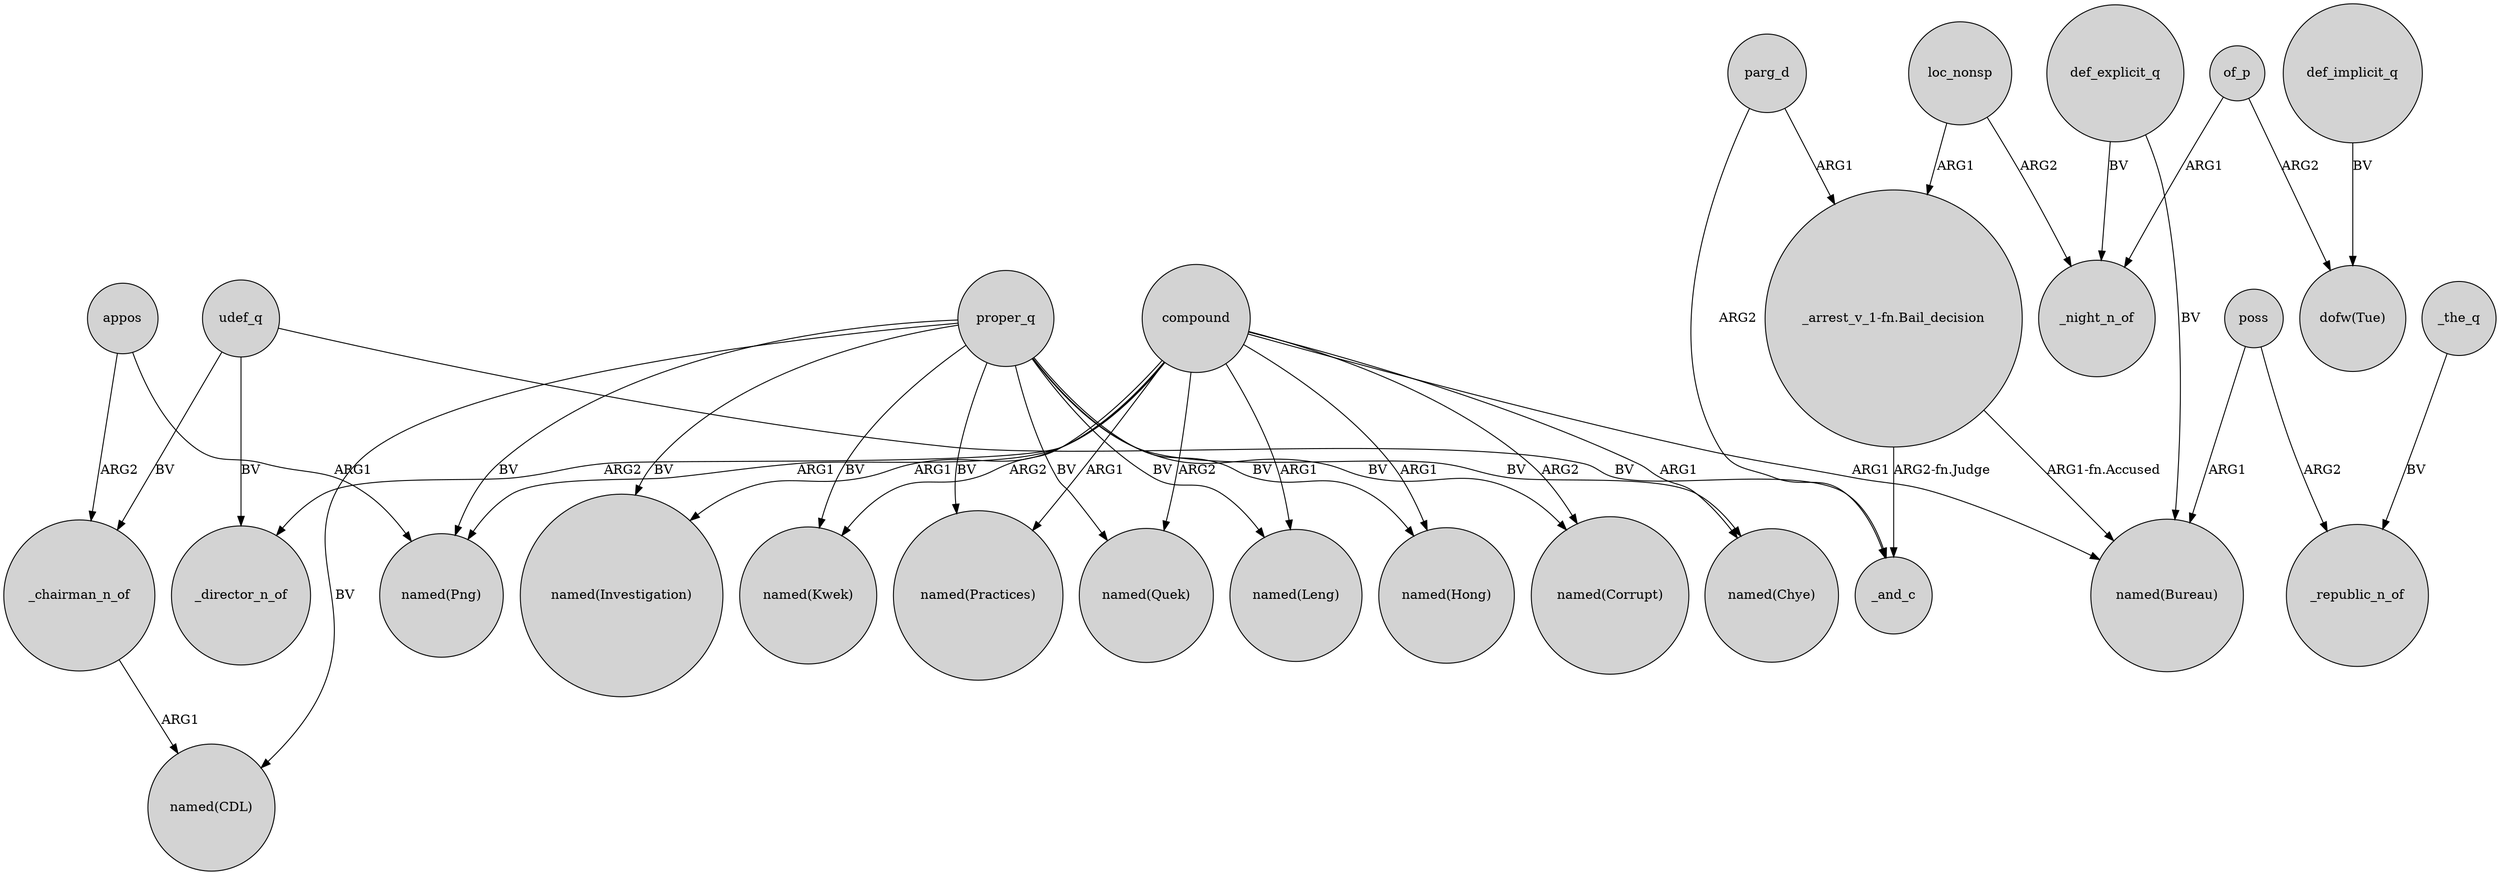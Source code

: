digraph {
	node [shape=circle style=filled]
	udef_q -> _director_n_of [label=BV]
	proper_q -> "named(Investigation)" [label=BV]
	compound -> _director_n_of [label=ARG2]
	compound -> "named(Quek)" [label=ARG2]
	compound -> "named(Bureau)" [label=ARG1]
	"_arrest_v_1-fn.Bail_decision" -> "named(Bureau)" [label="ARG1-fn.Accused"]
	compound -> "named(Chye)" [label=ARG1]
	udef_q -> _chairman_n_of [label=BV]
	_the_q -> _republic_n_of [label=BV]
	proper_q -> "named(Quek)" [label=BV]
	loc_nonsp -> _night_n_of [label=ARG2]
	_chairman_n_of -> "named(CDL)" [label=ARG1]
	udef_q -> _and_c [label=BV]
	compound -> "named(Practices)" [label=ARG1]
	compound -> "named(Corrupt)" [label=ARG2]
	of_p -> _night_n_of [label=ARG1]
	compound -> "named(Png)" [label=ARG1]
	loc_nonsp -> "_arrest_v_1-fn.Bail_decision" [label=ARG1]
	proper_q -> "named(Kwek)" [label=BV]
	proper_q -> "named(Png)" [label=BV]
	def_explicit_q -> "named(Bureau)" [label=BV]
	proper_q -> "named(Corrupt)" [label=BV]
	compound -> "named(Hong)" [label=ARG1]
	def_implicit_q -> "dofw(Tue)" [label=BV]
	poss -> _republic_n_of [label=ARG2]
	proper_q -> "named(Leng)" [label=BV]
	"_arrest_v_1-fn.Bail_decision" -> _and_c [label="ARG2-fn.Judge"]
	parg_d -> _and_c [label=ARG2]
	of_p -> "dofw(Tue)" [label=ARG2]
	appos -> "named(Png)" [label=ARG1]
	parg_d -> "_arrest_v_1-fn.Bail_decision" [label=ARG1]
	def_explicit_q -> _night_n_of [label=BV]
	appos -> _chairman_n_of [label=ARG2]
	compound -> "named(Kwek)" [label=ARG2]
	compound -> "named(Investigation)" [label=ARG1]
	poss -> "named(Bureau)" [label=ARG1]
	proper_q -> "named(Hong)" [label=BV]
	proper_q -> "named(Chye)" [label=BV]
	proper_q -> "named(CDL)" [label=BV]
	proper_q -> "named(Practices)" [label=BV]
	compound -> "named(Leng)" [label=ARG1]
}
